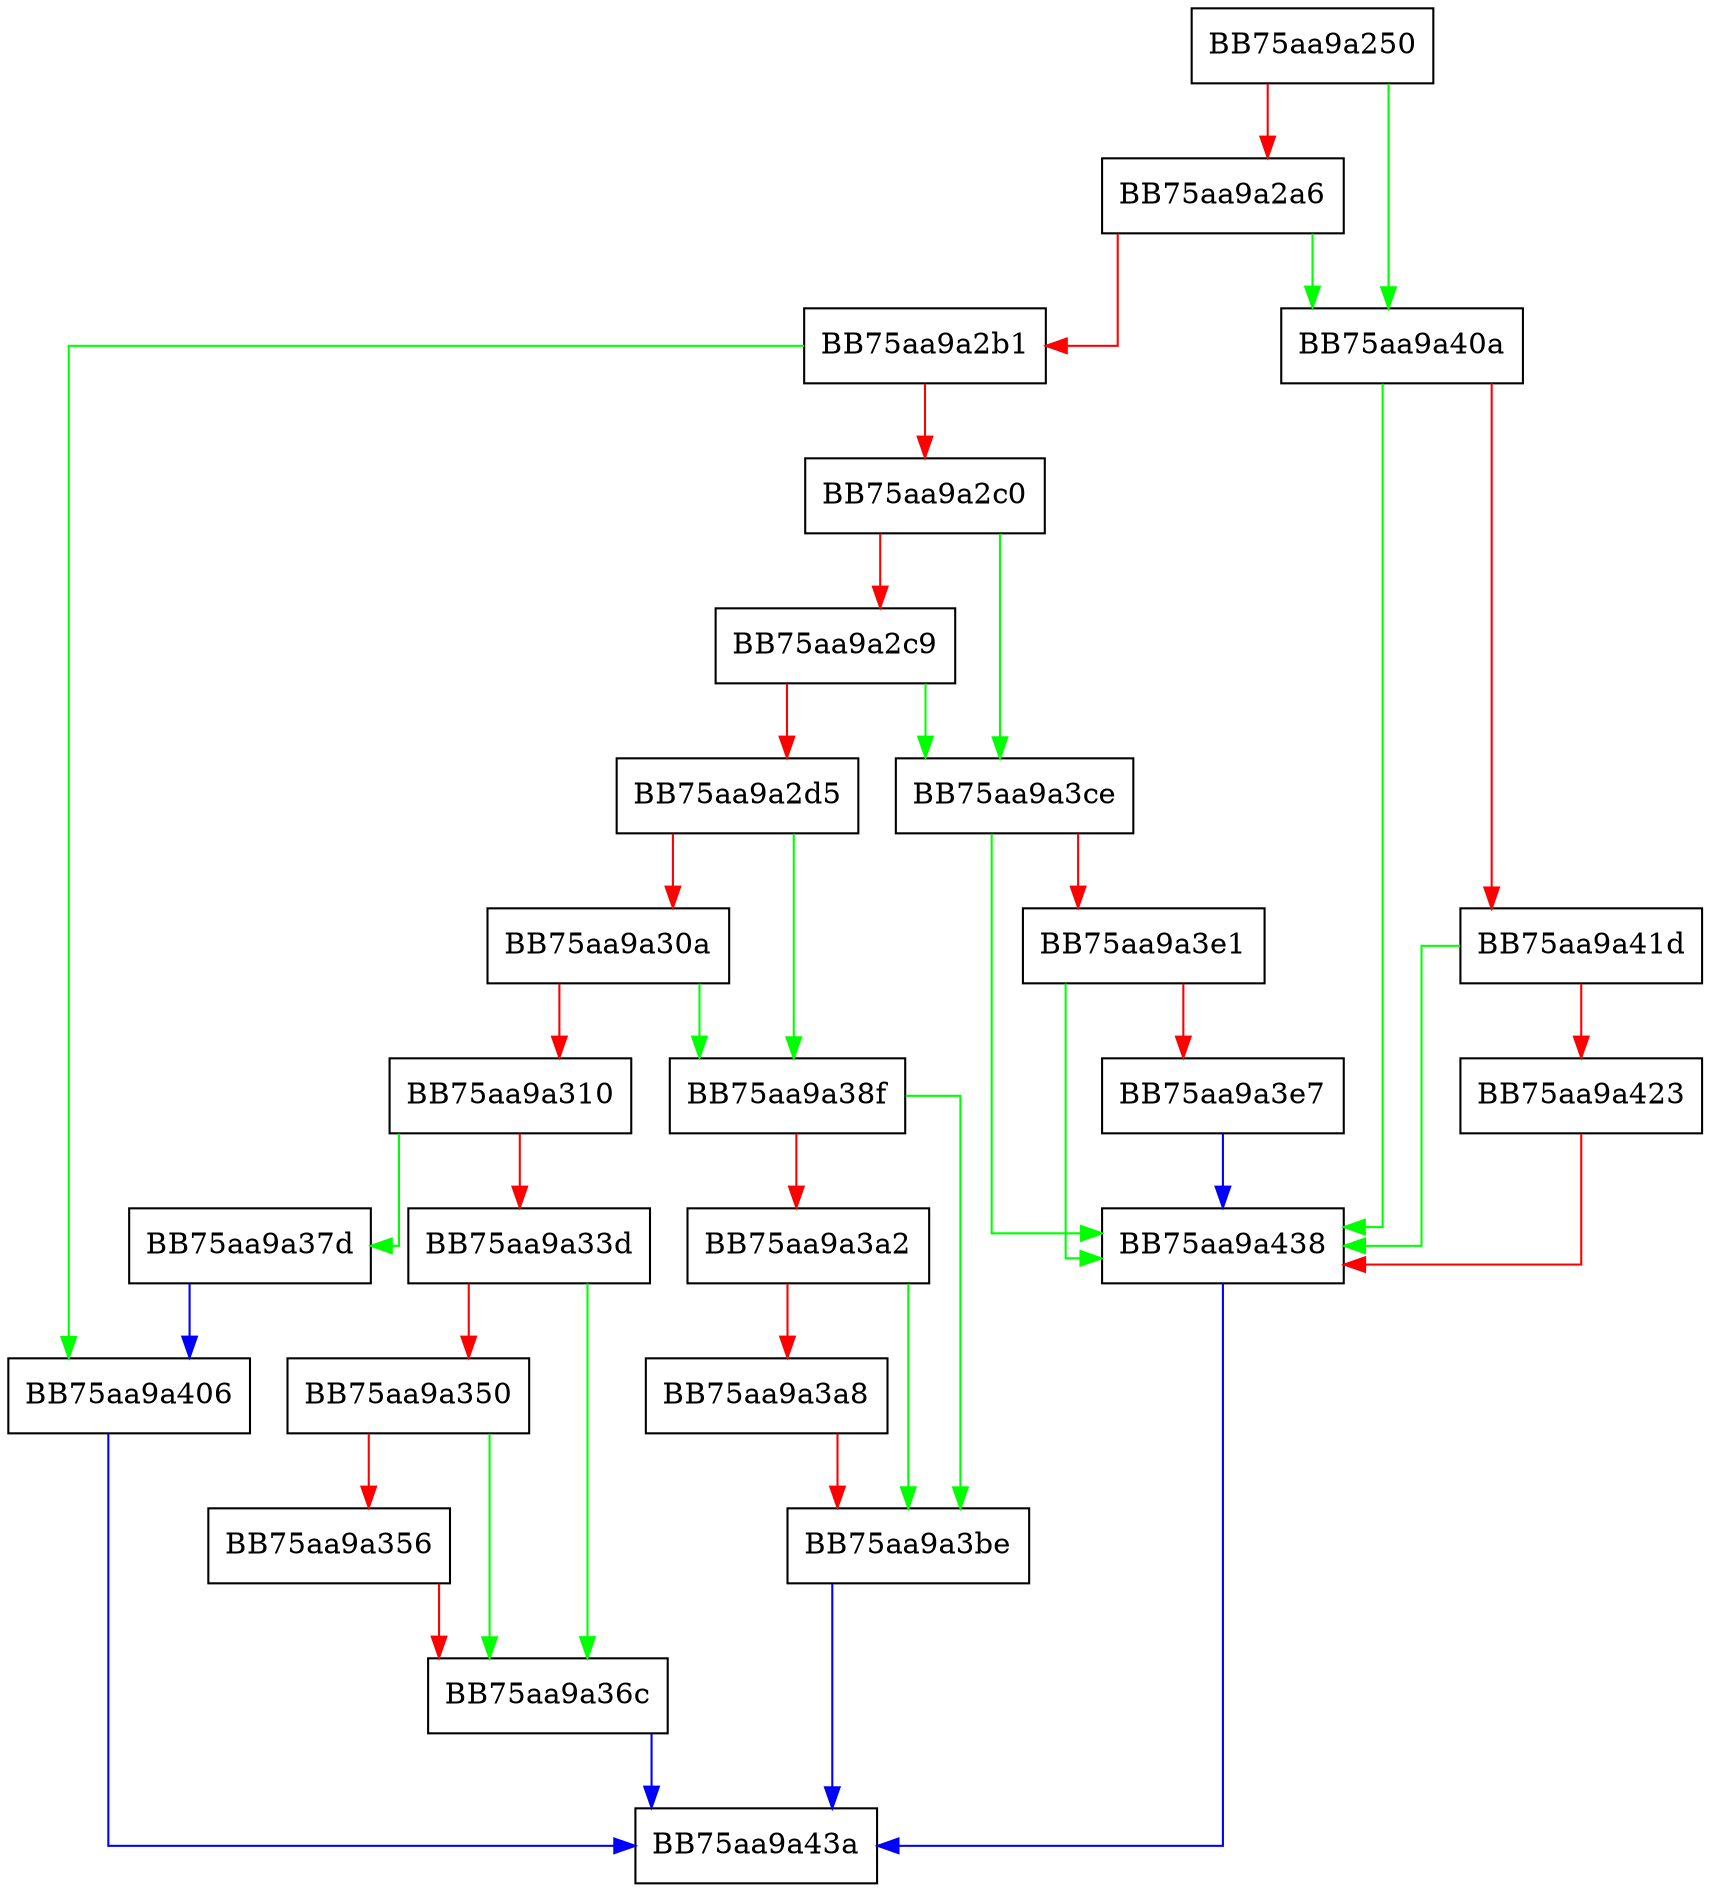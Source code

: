 digraph MsiReadSerializedData {
  node [shape="box"];
  graph [splines=ortho];
  BB75aa9a250 -> BB75aa9a40a [color="green"];
  BB75aa9a250 -> BB75aa9a2a6 [color="red"];
  BB75aa9a2a6 -> BB75aa9a40a [color="green"];
  BB75aa9a2a6 -> BB75aa9a2b1 [color="red"];
  BB75aa9a2b1 -> BB75aa9a406 [color="green"];
  BB75aa9a2b1 -> BB75aa9a2c0 [color="red"];
  BB75aa9a2c0 -> BB75aa9a3ce [color="green"];
  BB75aa9a2c0 -> BB75aa9a2c9 [color="red"];
  BB75aa9a2c9 -> BB75aa9a3ce [color="green"];
  BB75aa9a2c9 -> BB75aa9a2d5 [color="red"];
  BB75aa9a2d5 -> BB75aa9a38f [color="green"];
  BB75aa9a2d5 -> BB75aa9a30a [color="red"];
  BB75aa9a30a -> BB75aa9a38f [color="green"];
  BB75aa9a30a -> BB75aa9a310 [color="red"];
  BB75aa9a310 -> BB75aa9a37d [color="green"];
  BB75aa9a310 -> BB75aa9a33d [color="red"];
  BB75aa9a33d -> BB75aa9a36c [color="green"];
  BB75aa9a33d -> BB75aa9a350 [color="red"];
  BB75aa9a350 -> BB75aa9a36c [color="green"];
  BB75aa9a350 -> BB75aa9a356 [color="red"];
  BB75aa9a356 -> BB75aa9a36c [color="red"];
  BB75aa9a36c -> BB75aa9a43a [color="blue"];
  BB75aa9a37d -> BB75aa9a406 [color="blue"];
  BB75aa9a38f -> BB75aa9a3be [color="green"];
  BB75aa9a38f -> BB75aa9a3a2 [color="red"];
  BB75aa9a3a2 -> BB75aa9a3be [color="green"];
  BB75aa9a3a2 -> BB75aa9a3a8 [color="red"];
  BB75aa9a3a8 -> BB75aa9a3be [color="red"];
  BB75aa9a3be -> BB75aa9a43a [color="blue"];
  BB75aa9a3ce -> BB75aa9a438 [color="green"];
  BB75aa9a3ce -> BB75aa9a3e1 [color="red"];
  BB75aa9a3e1 -> BB75aa9a438 [color="green"];
  BB75aa9a3e1 -> BB75aa9a3e7 [color="red"];
  BB75aa9a3e7 -> BB75aa9a438 [color="blue"];
  BB75aa9a406 -> BB75aa9a43a [color="blue"];
  BB75aa9a40a -> BB75aa9a438 [color="green"];
  BB75aa9a40a -> BB75aa9a41d [color="red"];
  BB75aa9a41d -> BB75aa9a438 [color="green"];
  BB75aa9a41d -> BB75aa9a423 [color="red"];
  BB75aa9a423 -> BB75aa9a438 [color="red"];
  BB75aa9a438 -> BB75aa9a43a [color="blue"];
}